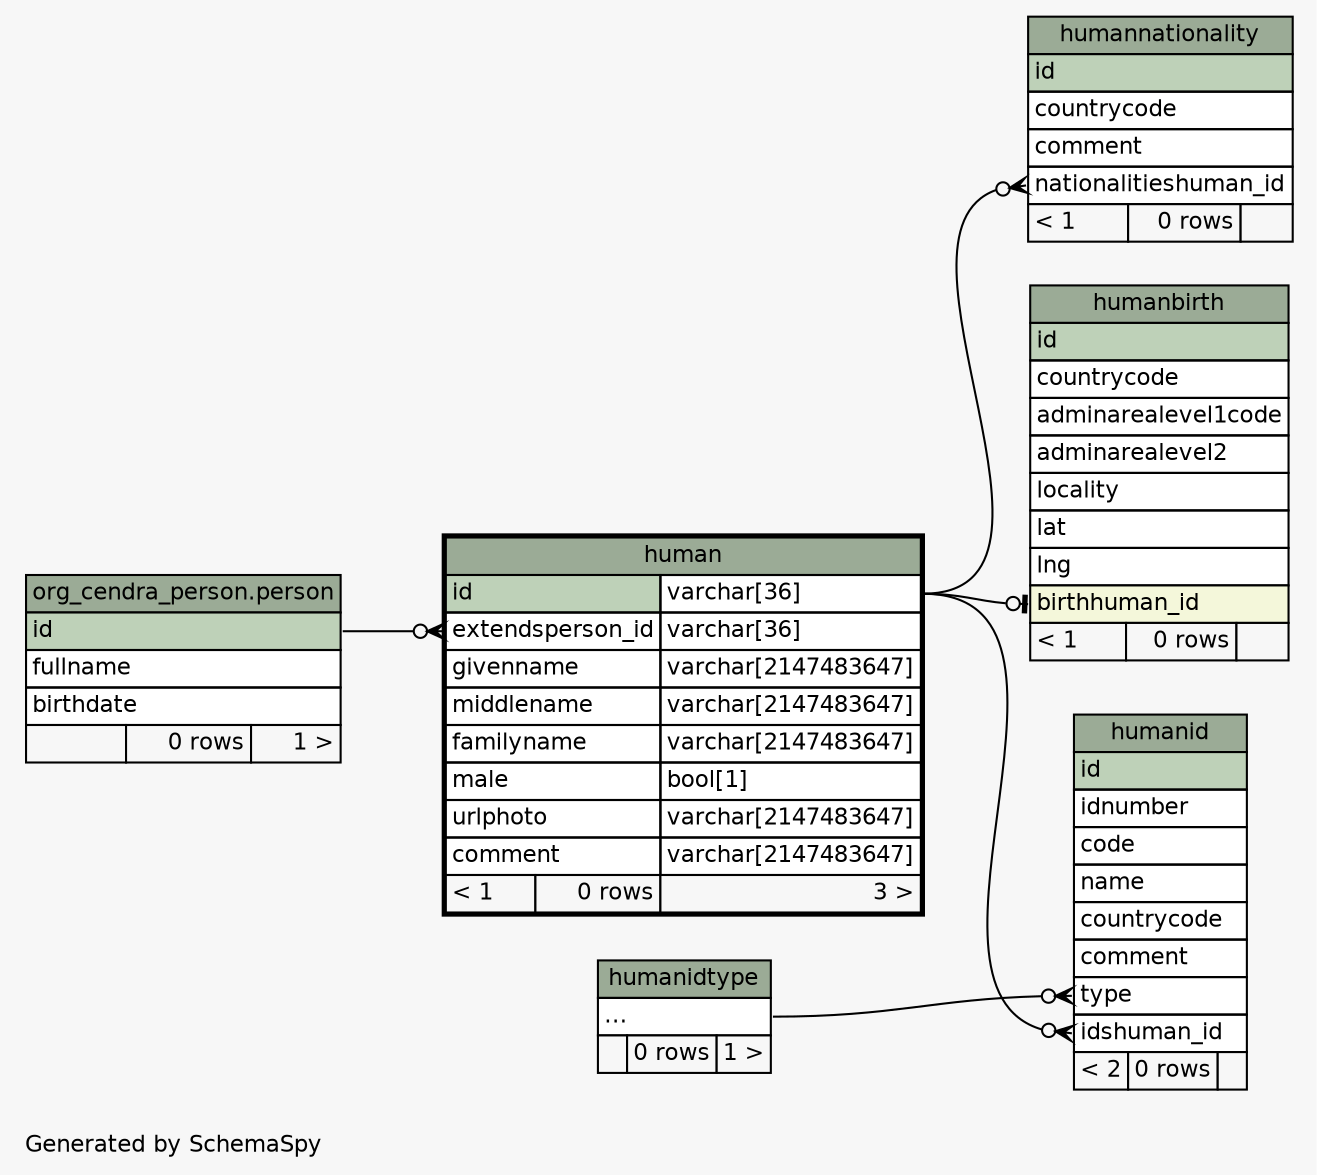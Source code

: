 // dot 2.38.0 on Windows 10 10.0
// SchemaSpy rev 590
digraph "twoDegreesRelationshipsDiagram" {
  graph [
    rankdir="RL"
    bgcolor="#f7f7f7"
    label="\nGenerated by SchemaSpy"
    labeljust="l"
    nodesep="0.18"
    ranksep="0.46"
    fontname="Helvetica"
    fontsize="11"
  ];
  node [
    fontname="Helvetica"
    fontsize="11"
    shape="plaintext"
  ];
  edge [
    arrowsize="0.8"
  ];
  "human":"extendsperson_id":w -> "org_cendra_person.person":"id":e [arrowhead=none dir=back arrowtail=crowodot];
  "humanbirth":"birthhuman_id":w -> "human":"id.type":e [arrowhead=none dir=back arrowtail=teeodot];
  "humanid":"idshuman_id":w -> "human":"id.type":e [arrowhead=none dir=back arrowtail=crowodot];
  "humanid":"type":w -> "humanidtype":"elipses":e [arrowhead=none dir=back arrowtail=crowodot];
  "humannationality":"nationalitieshuman_id":w -> "human":"id.type":e [arrowhead=none dir=back arrowtail=crowodot];
  "human" [
    label=<
    <TABLE BORDER="2" CELLBORDER="1" CELLSPACING="0" BGCOLOR="#ffffff">
      <TR><TD COLSPAN="3" BGCOLOR="#9bab96" ALIGN="CENTER">human</TD></TR>
      <TR><TD PORT="id" COLSPAN="2" BGCOLOR="#bed1b8" ALIGN="LEFT">id</TD><TD PORT="id.type" ALIGN="LEFT">varchar[36]</TD></TR>
      <TR><TD PORT="extendsperson_id" COLSPAN="2" ALIGN="LEFT">extendsperson_id</TD><TD PORT="extendsperson_id.type" ALIGN="LEFT">varchar[36]</TD></TR>
      <TR><TD PORT="givenname" COLSPAN="2" ALIGN="LEFT">givenname</TD><TD PORT="givenname.type" ALIGN="LEFT">varchar[2147483647]</TD></TR>
      <TR><TD PORT="middlename" COLSPAN="2" ALIGN="LEFT">middlename</TD><TD PORT="middlename.type" ALIGN="LEFT">varchar[2147483647]</TD></TR>
      <TR><TD PORT="familyname" COLSPAN="2" ALIGN="LEFT">familyname</TD><TD PORT="familyname.type" ALIGN="LEFT">varchar[2147483647]</TD></TR>
      <TR><TD PORT="male" COLSPAN="2" ALIGN="LEFT">male</TD><TD PORT="male.type" ALIGN="LEFT">bool[1]</TD></TR>
      <TR><TD PORT="urlphoto" COLSPAN="2" ALIGN="LEFT">urlphoto</TD><TD PORT="urlphoto.type" ALIGN="LEFT">varchar[2147483647]</TD></TR>
      <TR><TD PORT="comment" COLSPAN="2" ALIGN="LEFT">comment</TD><TD PORT="comment.type" ALIGN="LEFT">varchar[2147483647]</TD></TR>
      <TR><TD ALIGN="LEFT" BGCOLOR="#f7f7f7">&lt; 1</TD><TD ALIGN="RIGHT" BGCOLOR="#f7f7f7">0 rows</TD><TD ALIGN="RIGHT" BGCOLOR="#f7f7f7">3 &gt;</TD></TR>
    </TABLE>>
    URL="human.html"
    tooltip="human"
  ];
  "humanbirth" [
    label=<
    <TABLE BORDER="0" CELLBORDER="1" CELLSPACING="0" BGCOLOR="#ffffff">
      <TR><TD COLSPAN="3" BGCOLOR="#9bab96" ALIGN="CENTER">humanbirth</TD></TR>
      <TR><TD PORT="id" COLSPAN="3" BGCOLOR="#bed1b8" ALIGN="LEFT">id</TD></TR>
      <TR><TD PORT="countrycode" COLSPAN="3" ALIGN="LEFT">countrycode</TD></TR>
      <TR><TD PORT="adminarealevel1code" COLSPAN="3" ALIGN="LEFT">adminarealevel1code</TD></TR>
      <TR><TD PORT="adminarealevel2" COLSPAN="3" ALIGN="LEFT">adminarealevel2</TD></TR>
      <TR><TD PORT="locality" COLSPAN="3" ALIGN="LEFT">locality</TD></TR>
      <TR><TD PORT="lat" COLSPAN="3" ALIGN="LEFT">lat</TD></TR>
      <TR><TD PORT="lng" COLSPAN="3" ALIGN="LEFT">lng</TD></TR>
      <TR><TD PORT="birthhuman_id" COLSPAN="3" BGCOLOR="#f4f7da" ALIGN="LEFT">birthhuman_id</TD></TR>
      <TR><TD ALIGN="LEFT" BGCOLOR="#f7f7f7">&lt; 1</TD><TD ALIGN="RIGHT" BGCOLOR="#f7f7f7">0 rows</TD><TD ALIGN="RIGHT" BGCOLOR="#f7f7f7">  </TD></TR>
    </TABLE>>
    URL="humanbirth.html"
    tooltip="humanbirth"
  ];
  "humanid" [
    label=<
    <TABLE BORDER="0" CELLBORDER="1" CELLSPACING="0" BGCOLOR="#ffffff">
      <TR><TD COLSPAN="3" BGCOLOR="#9bab96" ALIGN="CENTER">humanid</TD></TR>
      <TR><TD PORT="id" COLSPAN="3" BGCOLOR="#bed1b8" ALIGN="LEFT">id</TD></TR>
      <TR><TD PORT="idnumber" COLSPAN="3" ALIGN="LEFT">idnumber</TD></TR>
      <TR><TD PORT="code" COLSPAN="3" ALIGN="LEFT">code</TD></TR>
      <TR><TD PORT="name" COLSPAN="3" ALIGN="LEFT">name</TD></TR>
      <TR><TD PORT="countrycode" COLSPAN="3" ALIGN="LEFT">countrycode</TD></TR>
      <TR><TD PORT="comment" COLSPAN="3" ALIGN="LEFT">comment</TD></TR>
      <TR><TD PORT="type" COLSPAN="3" ALIGN="LEFT">type</TD></TR>
      <TR><TD PORT="idshuman_id" COLSPAN="3" ALIGN="LEFT">idshuman_id</TD></TR>
      <TR><TD ALIGN="LEFT" BGCOLOR="#f7f7f7">&lt; 2</TD><TD ALIGN="RIGHT" BGCOLOR="#f7f7f7">0 rows</TD><TD ALIGN="RIGHT" BGCOLOR="#f7f7f7">  </TD></TR>
    </TABLE>>
    URL="humanid.html"
    tooltip="humanid"
  ];
  "humanidtype" [
    label=<
    <TABLE BORDER="0" CELLBORDER="1" CELLSPACING="0" BGCOLOR="#ffffff">
      <TR><TD COLSPAN="3" BGCOLOR="#9bab96" ALIGN="CENTER">humanidtype</TD></TR>
      <TR><TD PORT="elipses" COLSPAN="3" ALIGN="LEFT">...</TD></TR>
      <TR><TD ALIGN="LEFT" BGCOLOR="#f7f7f7">  </TD><TD ALIGN="RIGHT" BGCOLOR="#f7f7f7">0 rows</TD><TD ALIGN="RIGHT" BGCOLOR="#f7f7f7">1 &gt;</TD></TR>
    </TABLE>>
    URL="humanidtype.html"
    tooltip="humanidtype"
  ];
  "humannationality" [
    label=<
    <TABLE BORDER="0" CELLBORDER="1" CELLSPACING="0" BGCOLOR="#ffffff">
      <TR><TD COLSPAN="3" BGCOLOR="#9bab96" ALIGN="CENTER">humannationality</TD></TR>
      <TR><TD PORT="id" COLSPAN="3" BGCOLOR="#bed1b8" ALIGN="LEFT">id</TD></TR>
      <TR><TD PORT="countrycode" COLSPAN="3" ALIGN="LEFT">countrycode</TD></TR>
      <TR><TD PORT="comment" COLSPAN="3" ALIGN="LEFT">comment</TD></TR>
      <TR><TD PORT="nationalitieshuman_id" COLSPAN="3" ALIGN="LEFT">nationalitieshuman_id</TD></TR>
      <TR><TD ALIGN="LEFT" BGCOLOR="#f7f7f7">&lt; 1</TD><TD ALIGN="RIGHT" BGCOLOR="#f7f7f7">0 rows</TD><TD ALIGN="RIGHT" BGCOLOR="#f7f7f7">  </TD></TR>
    </TABLE>>
    URL="humannationality.html"
    tooltip="humannationality"
  ];
  "org_cendra_person.person" [
    label=<
    <TABLE BORDER="0" CELLBORDER="1" CELLSPACING="0" BGCOLOR="#ffffff">
      <TR><TD COLSPAN="3" BGCOLOR="#9bab96" ALIGN="CENTER">org_cendra_person.person</TD></TR>
      <TR><TD PORT="id" COLSPAN="3" BGCOLOR="#bed1b8" ALIGN="LEFT">id</TD></TR>
      <TR><TD PORT="fullname" COLSPAN="3" ALIGN="LEFT">fullname</TD></TR>
      <TR><TD PORT="birthdate" COLSPAN="3" ALIGN="LEFT">birthdate</TD></TR>
      <TR><TD ALIGN="LEFT" BGCOLOR="#f7f7f7">  </TD><TD ALIGN="RIGHT" BGCOLOR="#f7f7f7">0 rows</TD><TD ALIGN="RIGHT" BGCOLOR="#f7f7f7">1 &gt;</TD></TR>
    </TABLE>>
    URL="../../org_cendra_person/tables/person.html"
    tooltip="org_cendra_person.person"
  ];
}
